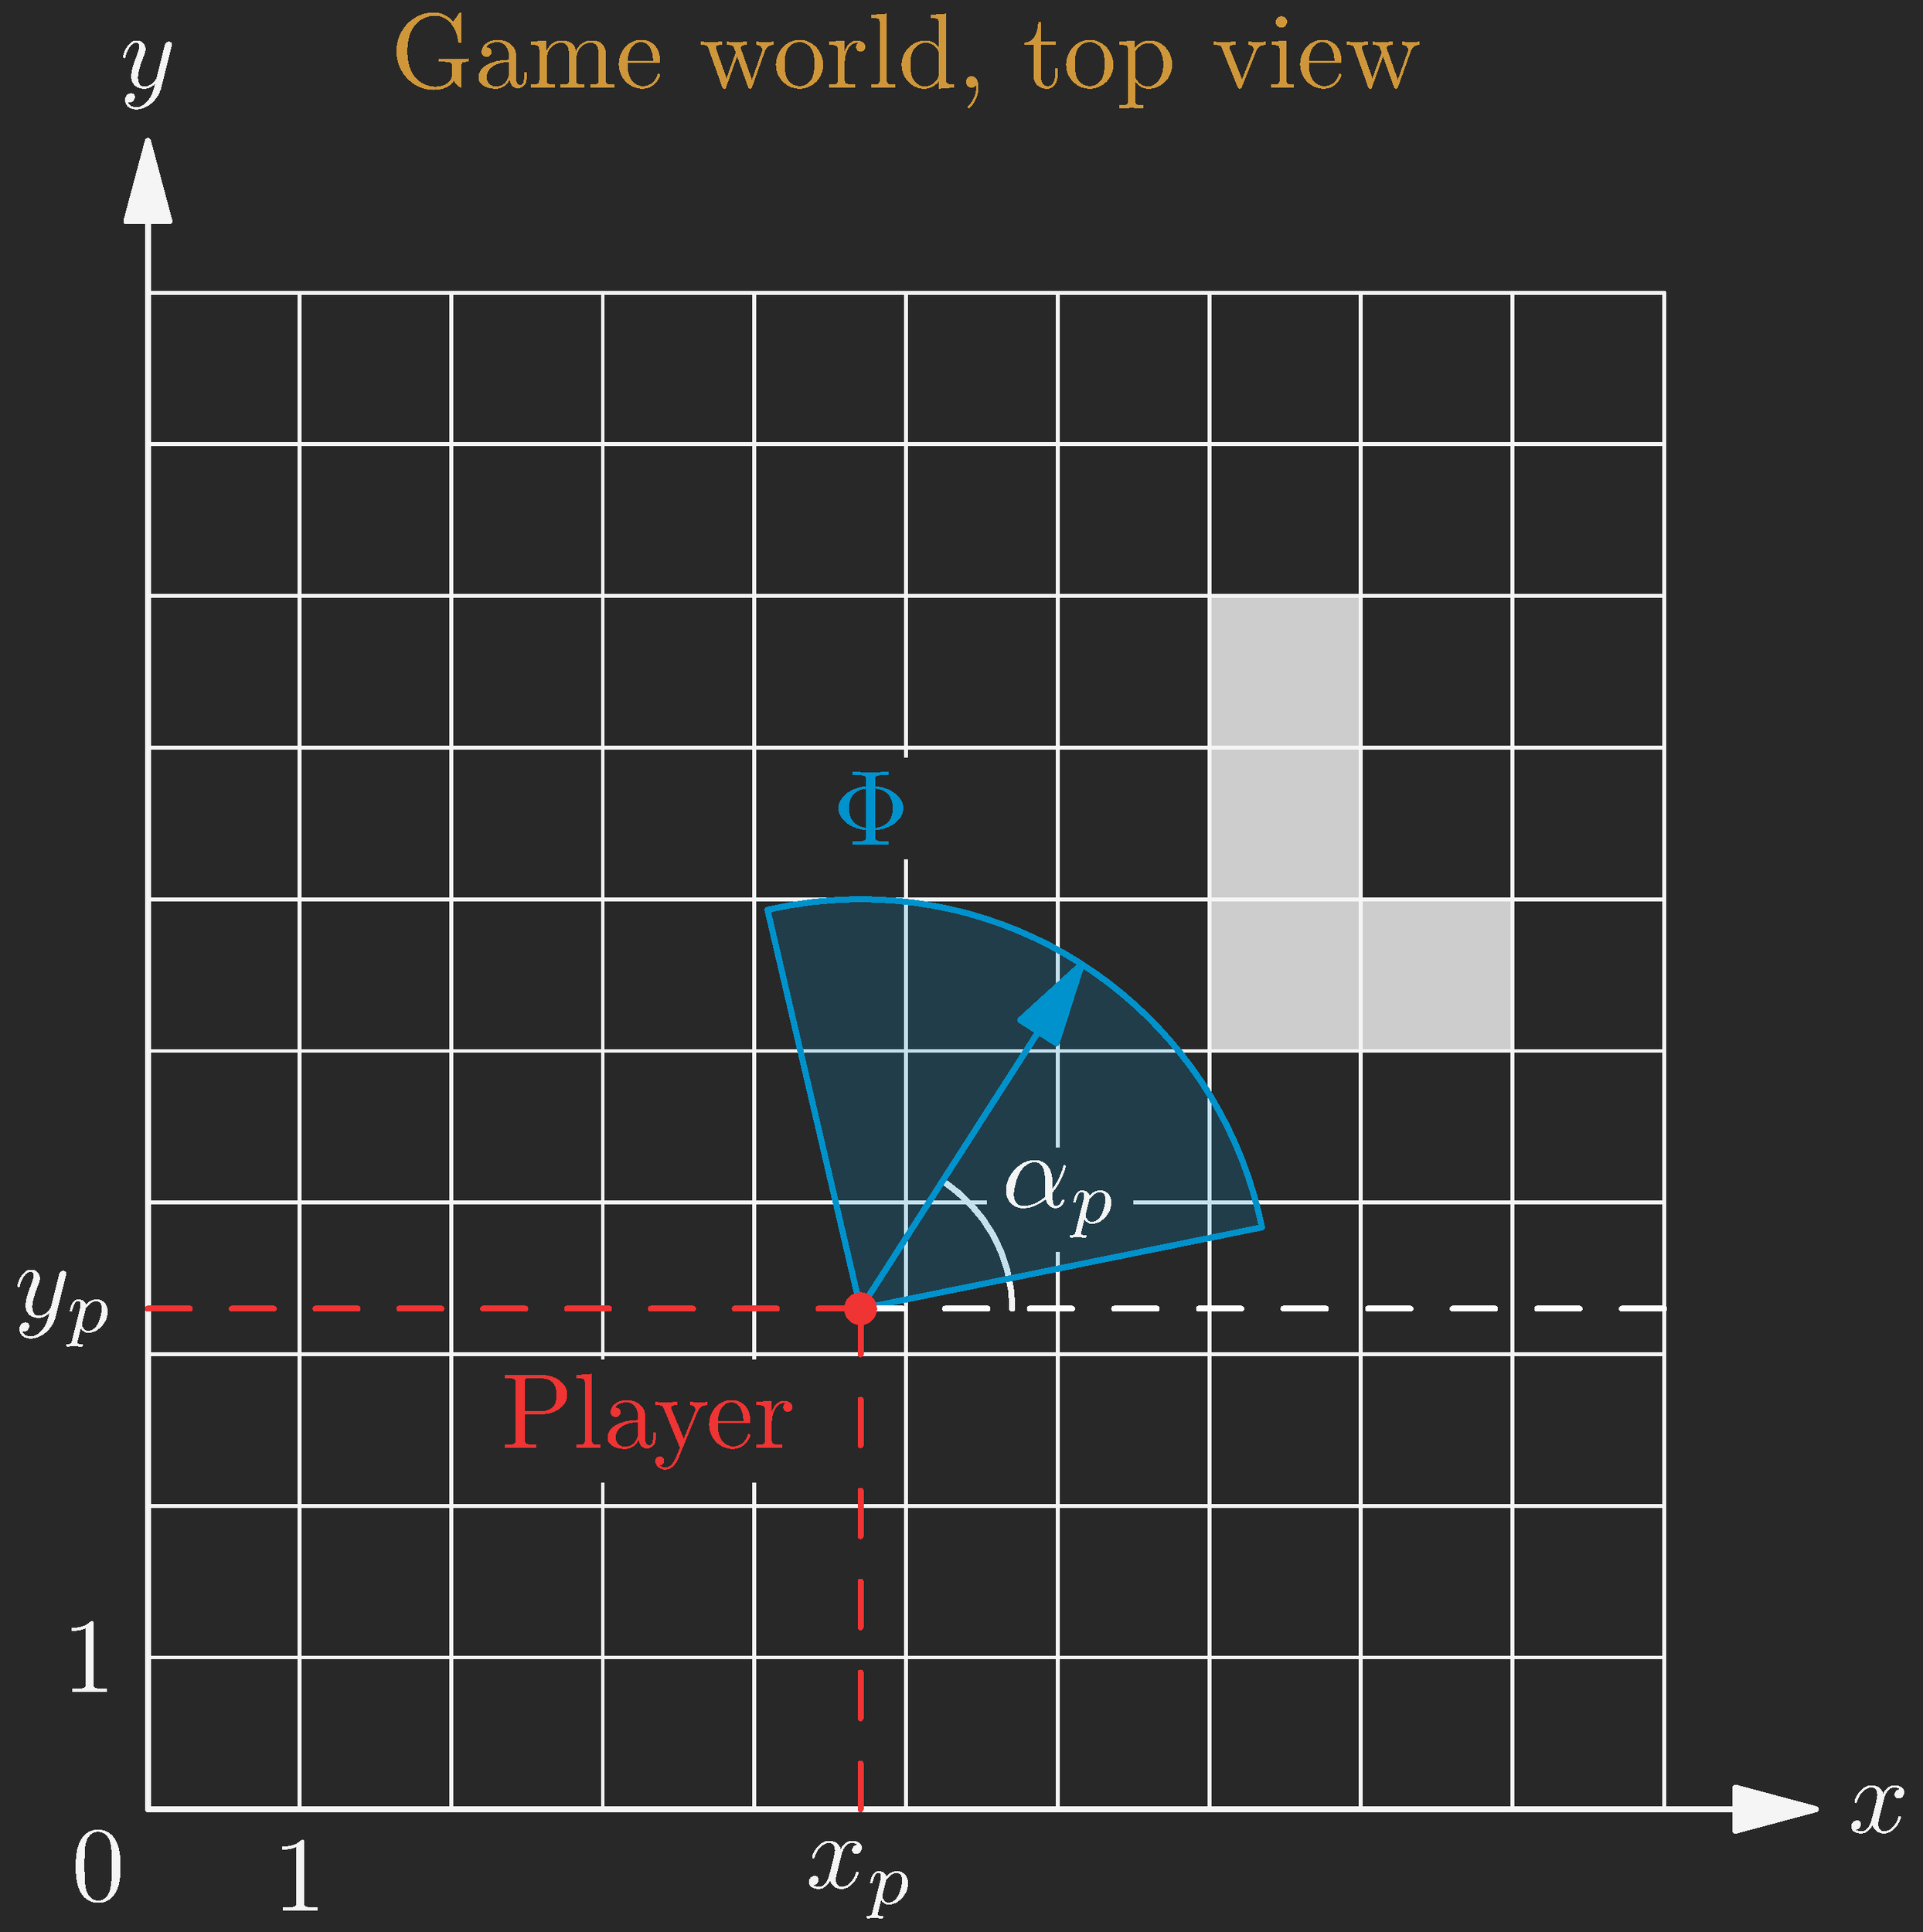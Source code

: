 defaultpen(fontsize(10pt));

settings.render = 16;
unitsize(5cm);

pen blackc = RGB(40,40,40);
pen whitec = RGB(245,245,245);
pen grayc = RGB(205,205,205);
pen bluec = RGB(0,146,204);
pen redc = RGB(240,51,51);
pen goldc = RGB(207,151,58);
defaultpen(whitec);

int ntiles = 10;
real wtiles = 1.0/ntiles;
pair player_pos = (0.47, 0.33);
real pa = 1;
pair player_dir = player_pos+2.7wtiles*(cos(pa), sin(pa));
real pFOV = 0.8;
pair player_left = player_pos+2.7wtiles*(cos(pa+pFOV), sin(pa+pFOV));
pair player_right = player_pos+2.7wtiles*(cos(pa-pFOV), sin(pa-pFOV));
path player_view = player_pos -- player_left -- arc(player_pos, 2.7wtiles, degrees(pa+pFOV), degrees(pa-pFOV)) -- player_right -- cycle;


label("Game world, top view", (0.5, 1.1), align=N, goldc);

int i = 7;
int j = 5;
fill(box((i*wtiles,j*wtiles),((i+1)*wtiles,(j+1)*wtiles)), grayc);
int i = 7;
int j = 6;
fill(box((i*wtiles,j*wtiles),((i+1)*wtiles,(j+1)*wtiles)), grayc);
int i = 8;
int j = 5;
fill(box((i*wtiles,j*wtiles),((i+1)*wtiles,(j+1)*wtiles)), grayc);
int i = 7;
int j = 7;
fill(box((i*wtiles,j*wtiles),((i+1)*wtiles,(j+1)*wtiles)), grayc);

for(int i=0; i < ntiles; ++i) {
for(int j=0; j < ntiles; ++j) {
    draw(box((i*wtiles,j*wtiles),((i+1)*wtiles,(j+1)*wtiles)), linewidth(0.3));
}
}

defaultpen(whitec);

draw((0,0) -- (1.1,0), arrow = Arrow);
draw((0,0) -- (0,1.1), arrow = Arrow);
label("$x$", (1.1,0), align=E);
label("$y$", (0,1.1), align=N);
label("$0$", (0,0), align=SW);
label("$1$", (0.1,0), align=S);
label("$1$", (0,0.1), align=W);

label("$\alpha_p$", player_pos + 1.5wtiles*(cos(pa/2), sin(pa/2)), Fill(blackc));
draw(arc(player_pos, wtiles, degrees(pa), 0));

fill(player_view, bluec+opacity(0.2));
draw(player_view, bluec);
draw(player_pos -- (player_pos.x,0), redc+dashed);
draw(player_pos -- (0,player_pos.y), redc+dashed);
draw(player_pos -- (1,player_pos.y), white+dashed);

label("$x_p$", (player_pos.x,0), align=S);
label("$y_p$", (0,player_pos.y), align=W);
label("Player", player_pos, align=2S+2W, redc, Fill(blackc));
label("$\Phi$", player_left, align=2N+2E, bluec, Fill(blackc));
draw(player_pos -- player_dir, bluec, Arrow);
dot(player_pos, redc);

shipout(bbox(linewidth(0), Fill(blackc)));